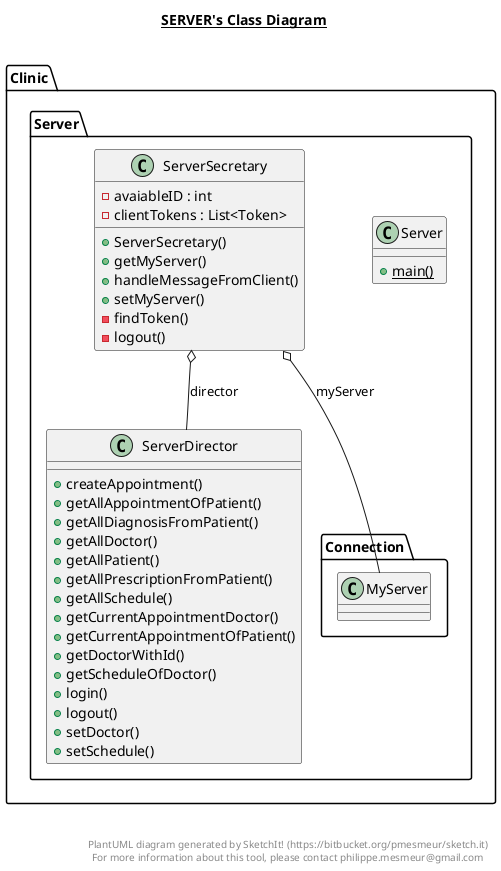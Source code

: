 @startuml

title __SERVER's Class Diagram__\n

  namespace Clinic.Server {
    class Clinic.Server.Server {
        {static} + main()
    }
  }
  

  namespace Clinic.Server {
    class Clinic.Server.ServerDirector {
        + createAppointment()
        + getAllAppointmentOfPatient()
        + getAllDiagnosisFromPatient()
        + getAllDoctor()
        + getAllPatient()
        + getAllPrescriptionFromPatient()
        + getAllSchedule()
        + getCurrentAppointmentDoctor()
        + getCurrentAppointmentOfPatient()
        + getDoctorWithId()
        + getScheduleOfDoctor()
        + login()
        + logout()
        + setDoctor()
        + setSchedule()
    }
  }
  

  namespace Clinic.Server {
    class Clinic.Server.ServerSecretary {
        - avaiableID : int
        - clientTokens : List<Token>
        + ServerSecretary()
        + getMyServer()
        + handleMessageFromClient()
        + setMyServer()
        - findToken()
        - logout()
    }
  }
  

  Clinic.Server.ServerSecretary o-- Clinic.Server.ServerDirector : director
  Clinic.Server.ServerSecretary o-- Clinic.Server.Connection.MyServer : myServer


right footer


PlantUML diagram generated by SketchIt! (https://bitbucket.org/pmesmeur/sketch.it)
For more information about this tool, please contact philippe.mesmeur@gmail.com
endfooter

@enduml
